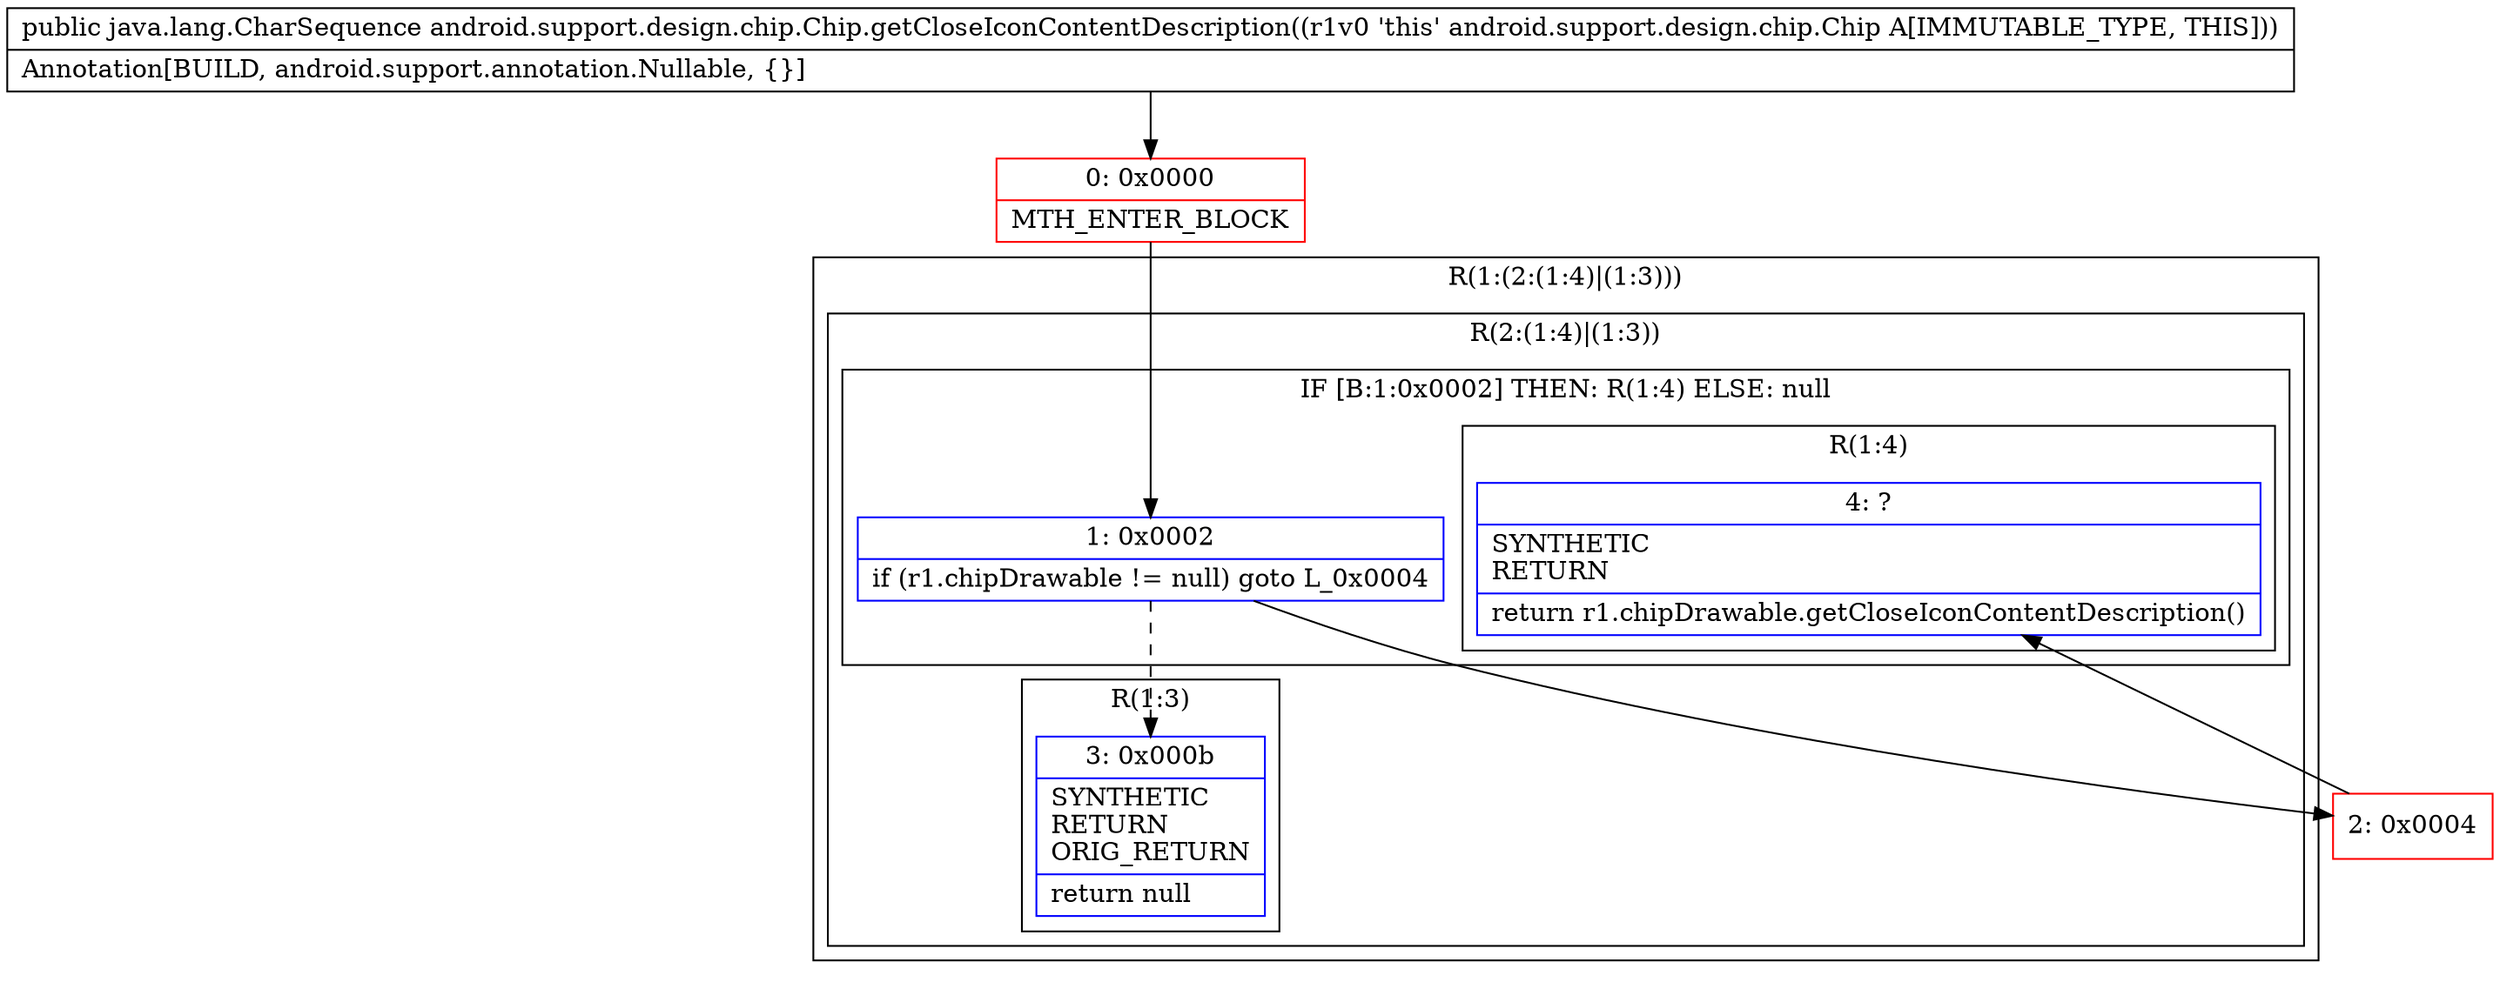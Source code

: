 digraph "CFG forandroid.support.design.chip.Chip.getCloseIconContentDescription()Ljava\/lang\/CharSequence;" {
subgraph cluster_Region_511590359 {
label = "R(1:(2:(1:4)|(1:3)))";
node [shape=record,color=blue];
subgraph cluster_Region_1550280741 {
label = "R(2:(1:4)|(1:3))";
node [shape=record,color=blue];
subgraph cluster_IfRegion_579607789 {
label = "IF [B:1:0x0002] THEN: R(1:4) ELSE: null";
node [shape=record,color=blue];
Node_1 [shape=record,label="{1\:\ 0x0002|if (r1.chipDrawable != null) goto L_0x0004\l}"];
subgraph cluster_Region_1766441041 {
label = "R(1:4)";
node [shape=record,color=blue];
Node_4 [shape=record,label="{4\:\ ?|SYNTHETIC\lRETURN\l|return r1.chipDrawable.getCloseIconContentDescription()\l}"];
}
}
subgraph cluster_Region_103205416 {
label = "R(1:3)";
node [shape=record,color=blue];
Node_3 [shape=record,label="{3\:\ 0x000b|SYNTHETIC\lRETURN\lORIG_RETURN\l|return null\l}"];
}
}
}
Node_0 [shape=record,color=red,label="{0\:\ 0x0000|MTH_ENTER_BLOCK\l}"];
Node_2 [shape=record,color=red,label="{2\:\ 0x0004}"];
MethodNode[shape=record,label="{public java.lang.CharSequence android.support.design.chip.Chip.getCloseIconContentDescription((r1v0 'this' android.support.design.chip.Chip A[IMMUTABLE_TYPE, THIS]))  | Annotation[BUILD, android.support.annotation.Nullable, \{\}]\l}"];
MethodNode -> Node_0;
Node_1 -> Node_2;
Node_1 -> Node_3[style=dashed];
Node_0 -> Node_1;
Node_2 -> Node_4;
}

